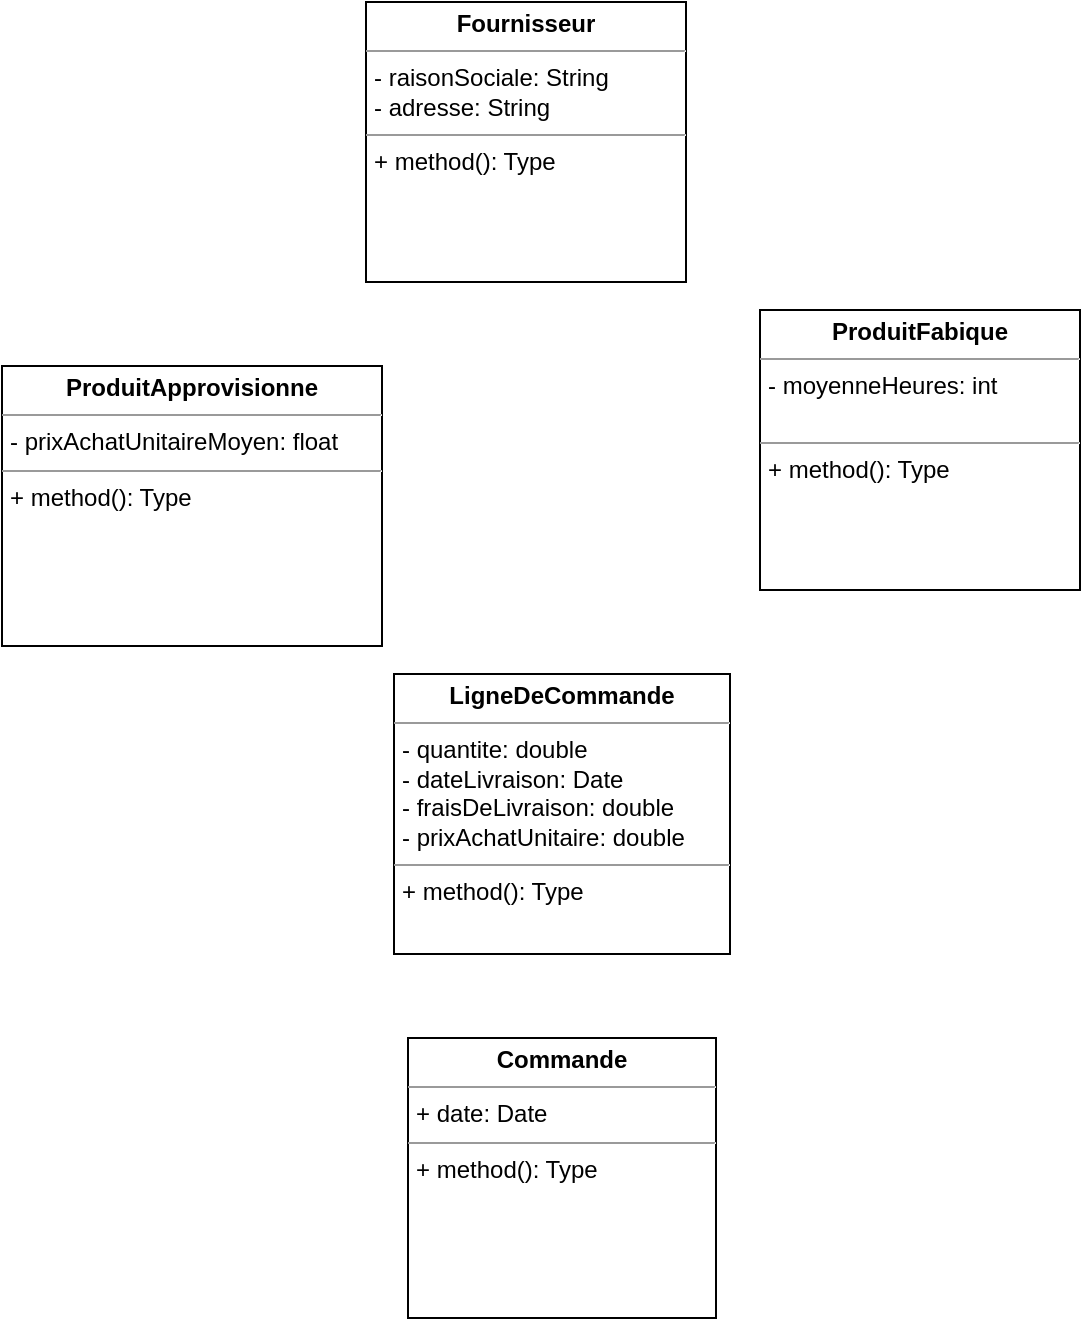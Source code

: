 <mxfile version="13.9.9" type="device"><diagram id="oACkzrAVLklX6LRFmw1S" name="Page-1"><mxGraphModel dx="1086" dy="806" grid="1" gridSize="14" guides="1" tooltips="1" connect="1" arrows="1" fold="1" page="1" pageScale="1" pageWidth="827" pageHeight="1169" math="0" shadow="0"><root><mxCell id="0"/><mxCell id="1" parent="0"/><mxCell id="f6tL0NQtB-dq3l3deRt4-2" value="&lt;p style=&quot;margin: 0px ; margin-top: 4px ; text-align: center&quot;&gt;&lt;b&gt;ProduitFabique&lt;/b&gt;&lt;/p&gt;&lt;hr size=&quot;1&quot;&gt;&lt;p style=&quot;margin: 0px ; margin-left: 4px&quot;&gt;- moyenneHeures: int&lt;/p&gt;&lt;p style=&quot;margin: 0px ; margin-left: 4px&quot;&gt;&lt;br&gt;&lt;/p&gt;&lt;hr size=&quot;1&quot;&gt;&lt;p style=&quot;margin: 0px ; margin-left: 4px&quot;&gt;+ method(): Type&lt;/p&gt;" style="verticalAlign=top;align=left;overflow=fill;fontSize=12;fontFamily=Helvetica;html=1;" vertex="1" parent="1"><mxGeometry x="505" y="308" width="160" height="140" as="geometry"/></mxCell><mxCell id="f6tL0NQtB-dq3l3deRt4-3" value="&lt;p style=&quot;margin: 0px ; margin-top: 4px ; text-align: center&quot;&gt;&lt;b&gt;ProduitApprovisionne&lt;/b&gt;&lt;/p&gt;&lt;hr size=&quot;1&quot;&gt;&lt;p style=&quot;margin: 0px ; margin-left: 4px&quot;&gt;- prixAchatUnitaireMoyen: float&lt;/p&gt;&lt;hr size=&quot;1&quot;&gt;&lt;p style=&quot;margin: 0px ; margin-left: 4px&quot;&gt;+ method(): Type&lt;/p&gt;" style="verticalAlign=top;align=left;overflow=fill;fontSize=12;fontFamily=Helvetica;html=1;" vertex="1" parent="1"><mxGeometry x="126" y="336" width="190" height="140" as="geometry"/></mxCell><mxCell id="f6tL0NQtB-dq3l3deRt4-4" value="&lt;p style=&quot;margin: 0px ; margin-top: 4px ; text-align: center&quot;&gt;&lt;b&gt;Fournisseur&lt;/b&gt;&lt;/p&gt;&lt;hr size=&quot;1&quot;&gt;&lt;p style=&quot;margin: 0px ; margin-left: 4px&quot;&gt;- raisonSociale: String&lt;/p&gt;&lt;p style=&quot;margin: 0px ; margin-left: 4px&quot;&gt;- adresse: String&lt;/p&gt;&lt;hr size=&quot;1&quot;&gt;&lt;p style=&quot;margin: 0px ; margin-left: 4px&quot;&gt;+ method(): Type&lt;/p&gt;" style="verticalAlign=top;align=left;overflow=fill;fontSize=12;fontFamily=Helvetica;html=1;" vertex="1" parent="1"><mxGeometry x="308" y="154" width="160" height="140" as="geometry"/></mxCell><mxCell id="f6tL0NQtB-dq3l3deRt4-5" value="&lt;p style=&quot;margin: 0px ; margin-top: 4px ; text-align: center&quot;&gt;&lt;b&gt;Commande&lt;/b&gt;&lt;/p&gt;&lt;hr size=&quot;1&quot;&gt;&lt;p style=&quot;margin: 0px ; margin-left: 4px&quot;&gt;+ date: Date&lt;/p&gt;&lt;hr size=&quot;1&quot;&gt;&lt;p style=&quot;margin: 0px ; margin-left: 4px&quot;&gt;+ method(): Type&lt;/p&gt;" style="verticalAlign=top;align=left;overflow=fill;fontSize=12;fontFamily=Helvetica;html=1;" vertex="1" parent="1"><mxGeometry x="329" y="672" width="154" height="140" as="geometry"/></mxCell><mxCell id="f6tL0NQtB-dq3l3deRt4-7" value="&lt;p style=&quot;margin: 0px ; margin-top: 4px ; text-align: center&quot;&gt;&lt;b&gt;LigneDeCommande&lt;/b&gt;&lt;/p&gt;&lt;hr size=&quot;1&quot;&gt;&lt;p style=&quot;margin: 0px ; margin-left: 4px&quot;&gt;- quantite: double&lt;/p&gt;&lt;p style=&quot;margin: 0px ; margin-left: 4px&quot;&gt;- dateLivraison: Date&lt;/p&gt;&lt;p style=&quot;margin: 0px ; margin-left: 4px&quot;&gt;- fraisDeLivraison: double&lt;/p&gt;&lt;p style=&quot;margin: 0px ; margin-left: 4px&quot;&gt;- prixAchatUnitaire: double&lt;/p&gt;&lt;hr size=&quot;1&quot;&gt;&lt;p style=&quot;margin: 0px ; margin-left: 4px&quot;&gt;+ method(): Type&lt;/p&gt;" style="verticalAlign=top;align=left;overflow=fill;fontSize=12;fontFamily=Helvetica;html=1;" vertex="1" parent="1"><mxGeometry x="322" y="490" width="168" height="140" as="geometry"/></mxCell></root></mxGraphModel></diagram></mxfile>